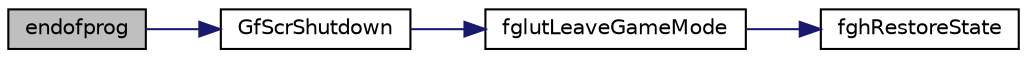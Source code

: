 digraph "endofprog"
{
  edge [fontname="Helvetica",fontsize="10",labelfontname="Helvetica",labelfontsize="10"];
  node [fontname="Helvetica",fontsize="10",shape=record];
  rankdir="LR";
  Node1 [label="endofprog",height=0.2,width=0.4,color="black", fillcolor="grey75", style="filled", fontcolor="black"];
  Node1 -> Node2 [color="midnightblue",fontsize="10",style="solid",fontname="Helvetica"];
  Node2 [label="GfScrShutdown",height=0.2,width=0.4,color="black", fillcolor="white", style="filled",URL="$group__screen.html#ga6d0bb220ea6cff819677463a10351c56",tooltip="Shutdown the screen. "];
  Node2 -> Node3 [color="midnightblue",fontsize="10",style="solid",fontname="Helvetica"];
  Node3 [label="fglutLeaveGameMode",height=0.2,width=0.4,color="black", fillcolor="white", style="filled",URL="$fg__gm_8cpp.html#a4967909d764b6640087b373292db664a"];
  Node3 -> Node4 [color="midnightblue",fontsize="10",style="solid",fontname="Helvetica"];
  Node4 [label="fghRestoreState",height=0.2,width=0.4,color="black", fillcolor="white", style="filled",URL="$fg__gm_8cpp.html#ac87152d0e3475b016be995b36a60ae9a"];
}
